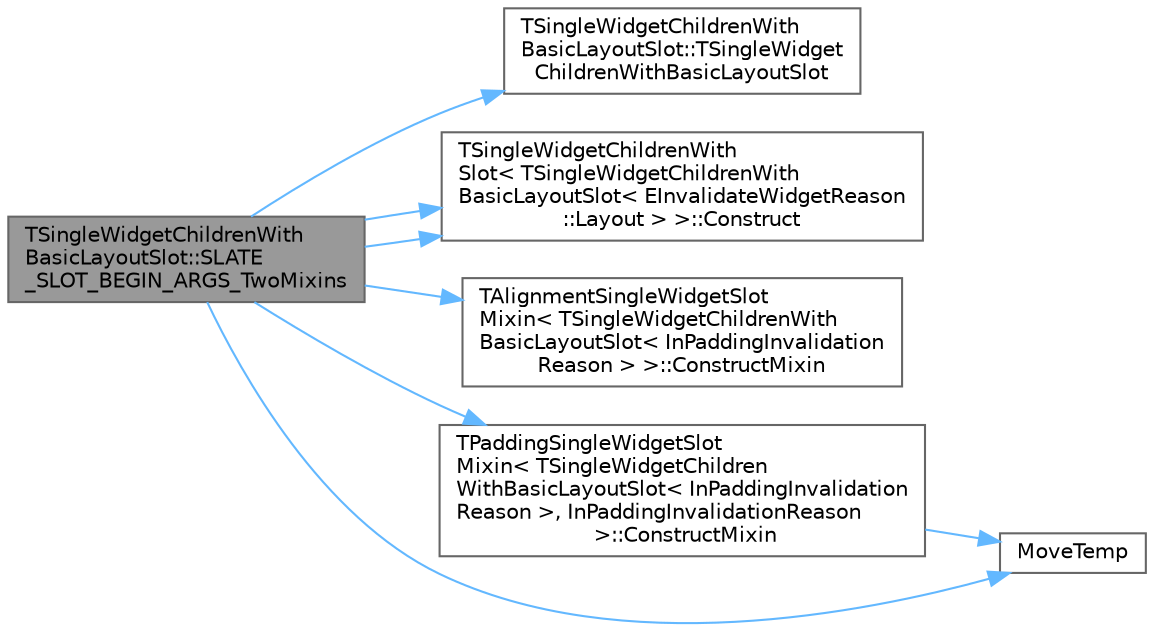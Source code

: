 digraph "TSingleWidgetChildrenWithBasicLayoutSlot::SLATE_SLOT_BEGIN_ARGS_TwoMixins"
{
 // INTERACTIVE_SVG=YES
 // LATEX_PDF_SIZE
  bgcolor="transparent";
  edge [fontname=Helvetica,fontsize=10,labelfontname=Helvetica,labelfontsize=10];
  node [fontname=Helvetica,fontsize=10,shape=box,height=0.2,width=0.4];
  rankdir="LR";
  Node1 [id="Node000001",label="TSingleWidgetChildrenWith\lBasicLayoutSlot::SLATE\l_SLOT_BEGIN_ARGS_TwoMixins",height=0.2,width=0.4,color="gray40", fillcolor="grey60", style="filled", fontcolor="black",tooltip=" "];
  Node1 -> Node2 [id="edge1_Node000001_Node000002",color="steelblue1",style="solid",tooltip=" "];
  Node2 [id="Node000002",label="TSingleWidgetChildrenWith\lBasicLayoutSlot::TSingleWidget\lChildrenWithBasicLayoutSlot",height=0.2,width=0.4,color="grey40", fillcolor="white", style="filled",URL="$dc/d55/classTSingleWidgetChildrenWithBasicLayoutSlot.html#a345d87b54ff096e5ce0689fe6da0d7c0",tooltip=" "];
  Node1 -> Node3 [id="edge2_Node000001_Node000003",color="steelblue1",style="solid",tooltip=" "];
  Node3 [id="Node000003",label="TSingleWidgetChildrenWith\lSlot\< TSingleWidgetChildrenWith\lBasicLayoutSlot\< EInvalidateWidgetReason\l::Layout \> \>::Construct",height=0.2,width=0.4,color="grey40", fillcolor="white", style="filled",URL="$d4/d56/classTSingleWidgetChildrenWithSlot.html#a84e106bbb25b87f01275181f968c3db9",tooltip=" "];
  Node1 -> Node3 [id="edge3_Node000001_Node000003",color="steelblue1",style="solid",tooltip=" "];
  Node1 -> Node4 [id="edge4_Node000001_Node000004",color="steelblue1",style="solid",tooltip=" "];
  Node4 [id="Node000004",label="TAlignmentSingleWidgetSlot\lMixin\< TSingleWidgetChildrenWith\lBasicLayoutSlot\< InPaddingInvalidation\lReason \> \>::ConstructMixin",height=0.2,width=0.4,color="grey40", fillcolor="white", style="filled",URL="$d3/d34/classTAlignmentSingleWidgetSlotMixin.html#aef464e0314ee7a52f888dbede6aa1190",tooltip=" "];
  Node1 -> Node5 [id="edge5_Node000001_Node000005",color="steelblue1",style="solid",tooltip=" "];
  Node5 [id="Node000005",label="TPaddingSingleWidgetSlot\lMixin\< TSingleWidgetChildren\lWithBasicLayoutSlot\< InPaddingInvalidation\lReason \>, InPaddingInvalidationReason\l \>::ConstructMixin",height=0.2,width=0.4,color="grey40", fillcolor="white", style="filled",URL="$d5/d05/classTPaddingSingleWidgetSlotMixin.html#aeab205abbb1f33dde640a4d3cb50c8a0",tooltip=" "];
  Node5 -> Node6 [id="edge6_Node000005_Node000006",color="steelblue1",style="solid",tooltip=" "];
  Node6 [id="Node000006",label="MoveTemp",height=0.2,width=0.4,color="grey40", fillcolor="white", style="filled",URL="$d4/d24/UnrealTemplate_8h.html#ad5e6c049aeb9c9115fec514ba581dbb6",tooltip="MoveTemp will cast a reference to an rvalue reference."];
  Node1 -> Node6 [id="edge7_Node000001_Node000006",color="steelblue1",style="solid",tooltip=" "];
}
